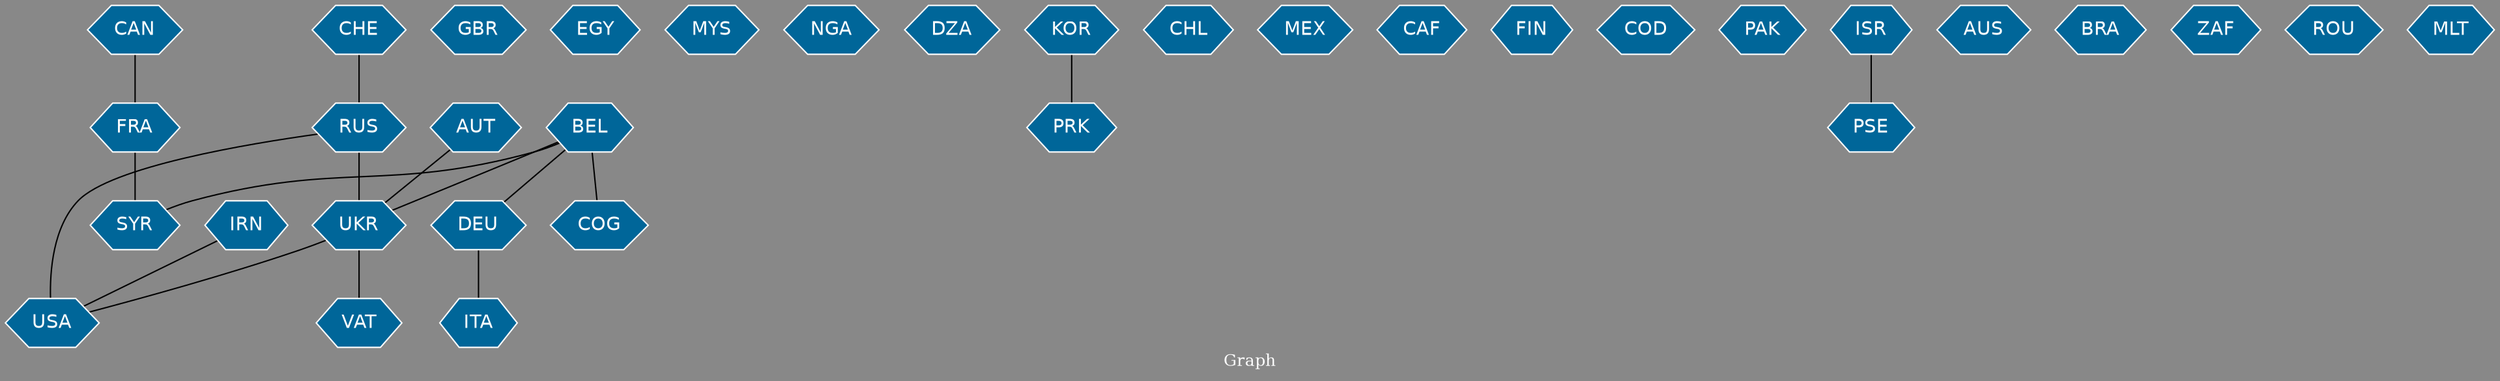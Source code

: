 // Countries together in item graph
graph {
	graph [bgcolor="#888888" fontcolor=white fontsize=12 label="Graph" outputorder=edgesfirst overlap=prism]
	node [color=white fillcolor="#006699" fontcolor=white fontname=Helvetica shape=hexagon style=filled]
	edge [arrowhead=open color=black fontcolor=white fontname=Courier fontsize=12]
		FRA [label=FRA]
		RUS [label=RUS]
		UKR [label=UKR]
		DEU [label=DEU]
		BEL [label=BEL]
		USA [label=USA]
		GBR [label=GBR]
		EGY [label=EGY]
		MYS [label=MYS]
		NGA [label=NGA]
		CHE [label=CHE]
		DZA [label=DZA]
		KOR [label=KOR]
		AUT [label=AUT]
		SYR [label=SYR]
		CHL [label=CHL]
		ITA [label=ITA]
		MEX [label=MEX]
		CAF [label=CAF]
		COG [label=COG]
		FIN [label=FIN]
		COD [label=COD]
		PAK [label=PAK]
		ISR [label=ISR]
		VAT [label=VAT]
		AUS [label=AUS]
		CAN [label=CAN]
		PRK [label=PRK]
		BRA [label=BRA]
		ZAF [label=ZAF]
		ROU [label=ROU]
		MLT [label=MLT]
		PSE [label=PSE]
		IRN [label=IRN]
			ISR -- PSE [weight=1]
			IRN -- USA [weight=1]
			BEL -- UKR [weight=1]
			KOR -- PRK [weight=1]
			CHE -- RUS [weight=1]
			CAN -- FRA [weight=1]
			DEU -- ITA [weight=2]
			RUS -- USA [weight=6]
			UKR -- USA [weight=4]
			RUS -- UKR [weight=17]
			BEL -- DEU [weight=1]
			BEL -- COG [weight=2]
			UKR -- VAT [weight=1]
			BEL -- SYR [weight=2]
			AUT -- UKR [weight=1]
			FRA -- SYR [weight=2]
}